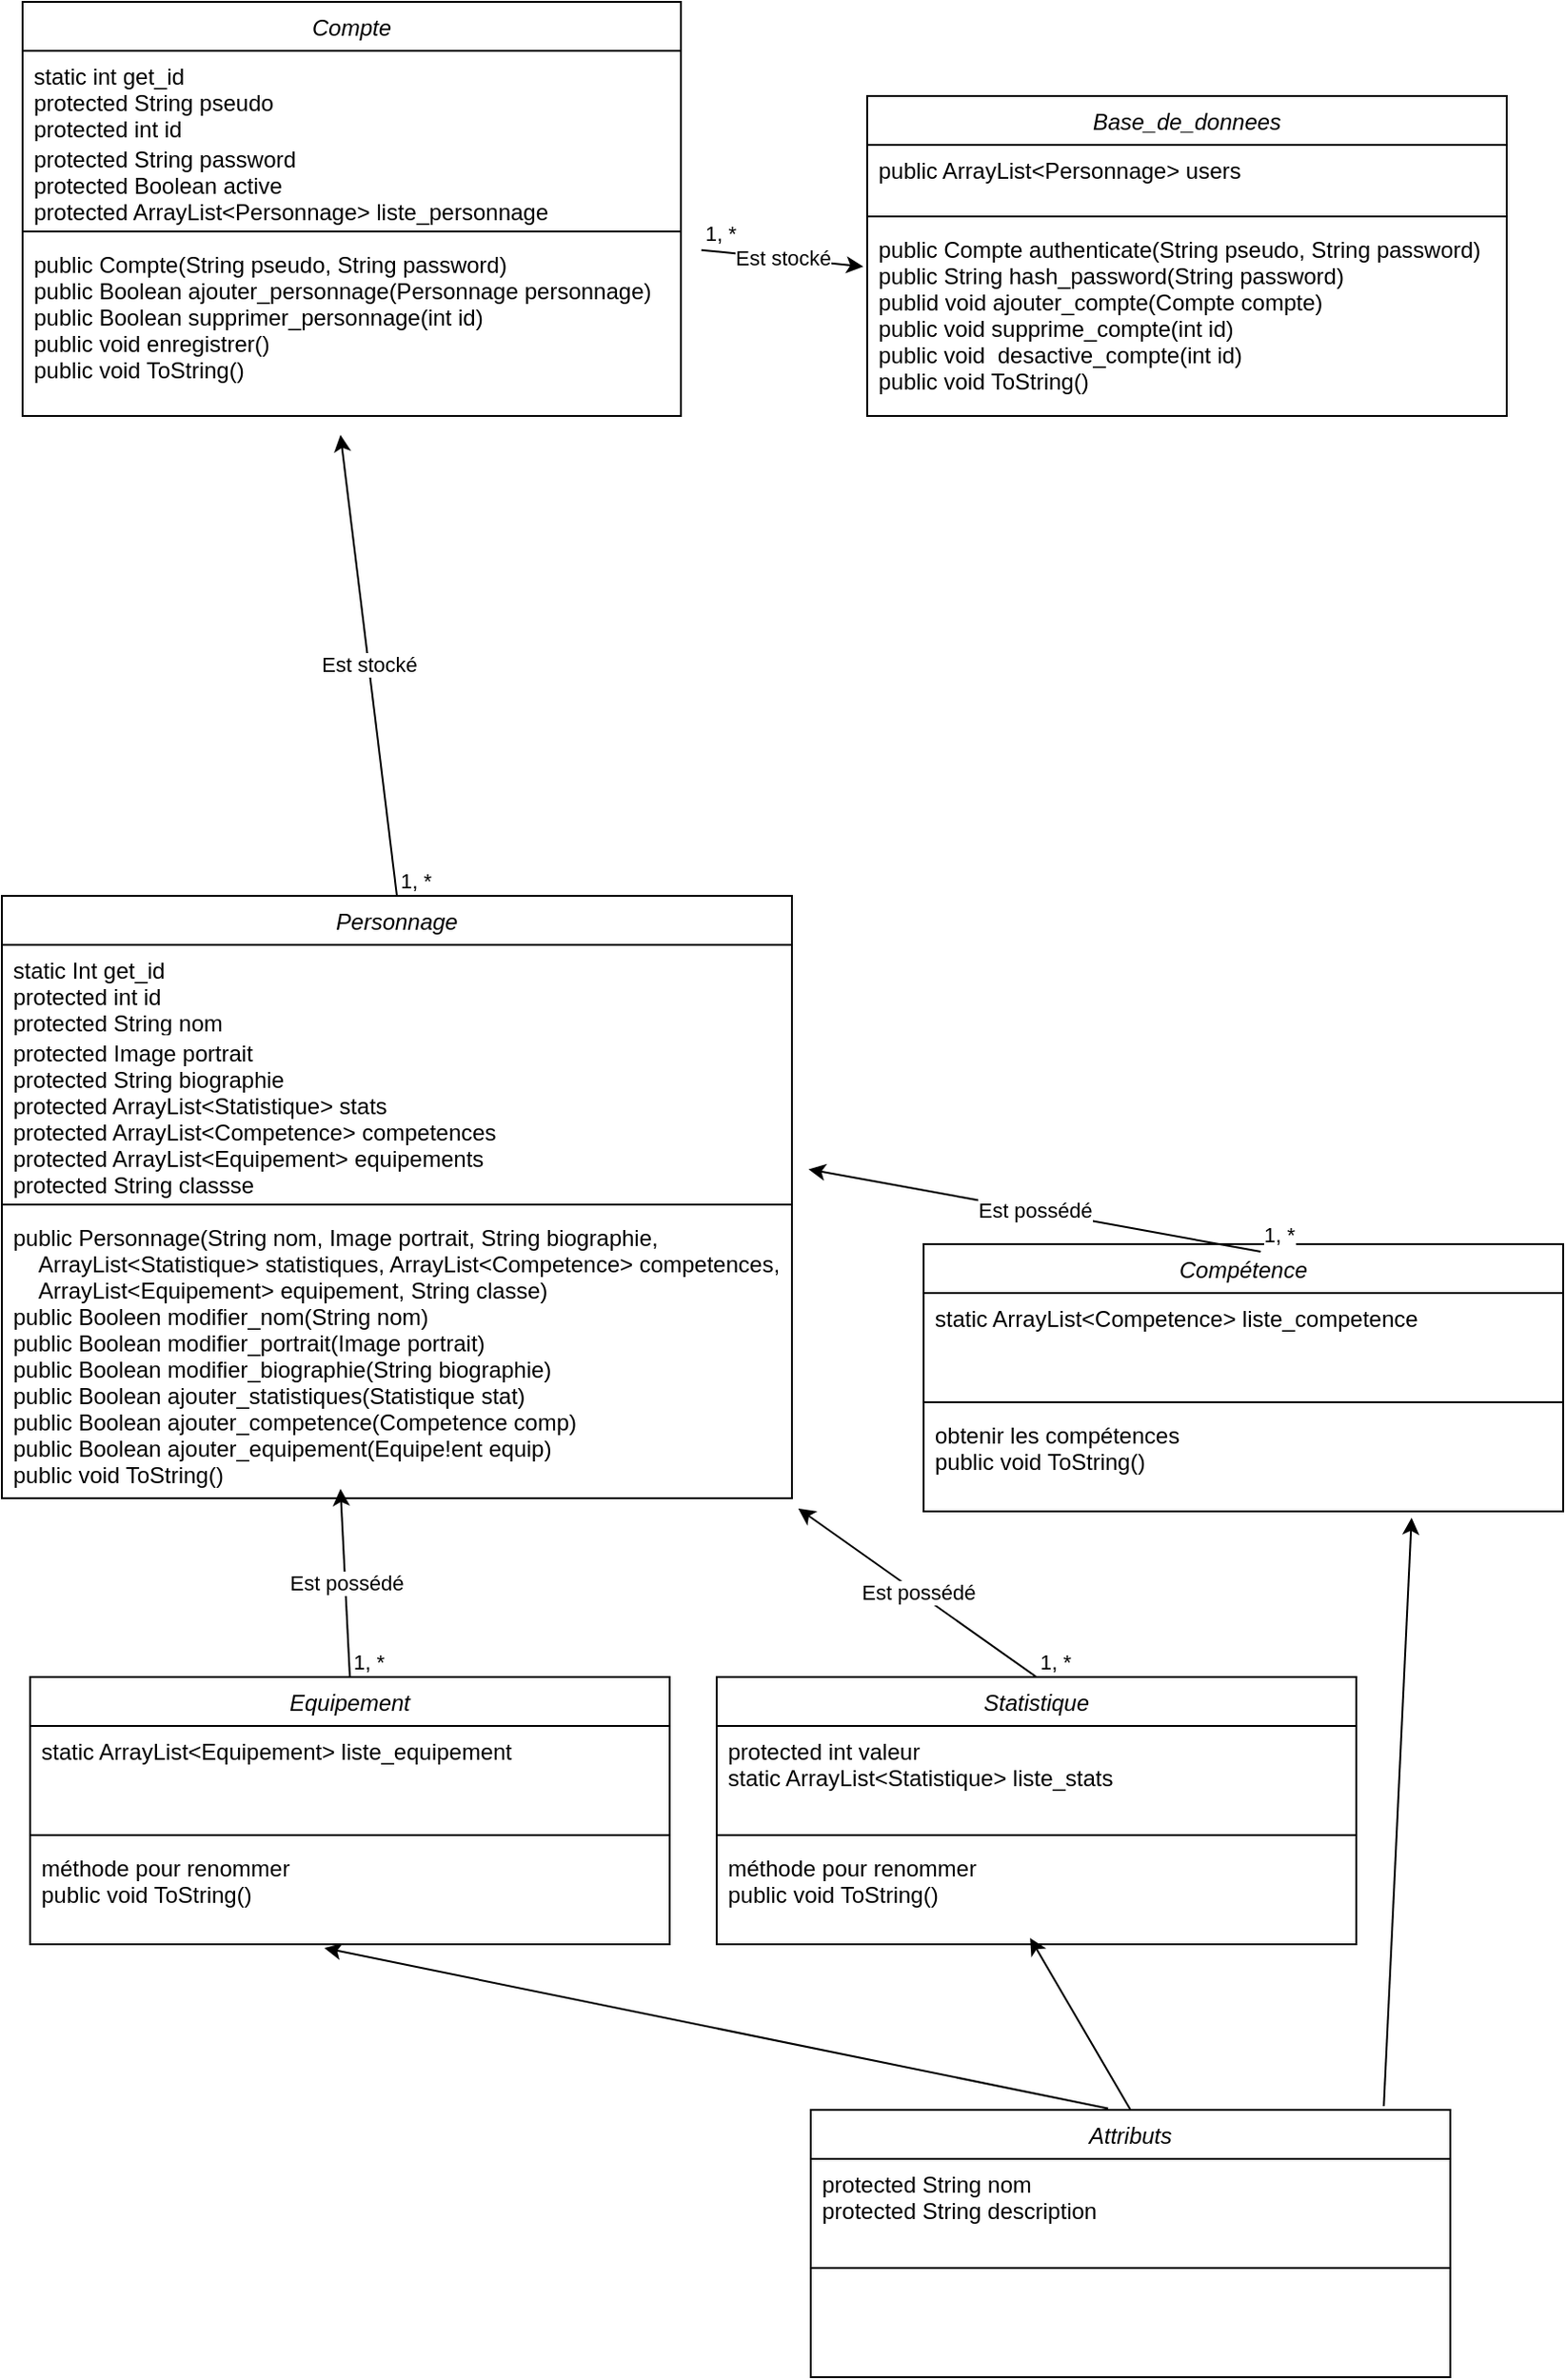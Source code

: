 <mxfile version="26.0.6">
  <diagram id="C5RBs43oDa-KdzZeNtuy" name="Page-1">
    <mxGraphModel dx="794" dy="420" grid="1" gridSize="10" guides="1" tooltips="1" connect="1" arrows="1" fold="1" page="1" pageScale="1" pageWidth="827" pageHeight="1169" math="0" shadow="0">
      <root>
        <mxCell id="WIyWlLk6GJQsqaUBKTNV-0" />
        <mxCell id="WIyWlLk6GJQsqaUBKTNV-1" parent="WIyWlLk6GJQsqaUBKTNV-0" />
        <mxCell id="zkfFHV4jXpPFQw0GAbJ--0" value="Compte" style="swimlane;fontStyle=2;align=center;verticalAlign=top;childLayout=stackLayout;horizontal=1;startSize=26;horizontalStack=0;resizeParent=1;resizeLast=0;collapsible=1;marginBottom=0;rounded=0;shadow=0;strokeWidth=1;" parent="WIyWlLk6GJQsqaUBKTNV-1" vertex="1">
          <mxGeometry x="21" y="110" width="350" height="220" as="geometry">
            <mxRectangle x="230" y="140" width="160" height="26" as="alternateBounds" />
          </mxGeometry>
        </mxCell>
        <mxCell id="zkfFHV4jXpPFQw0GAbJ--1" value="static int get_id&#xa;protected String pseudo&#xa;protected int id" style="text;align=left;verticalAlign=top;spacingLeft=4;spacingRight=4;overflow=hidden;rotatable=0;points=[[0,0.5],[1,0.5]];portConstraint=eastwest;" parent="zkfFHV4jXpPFQw0GAbJ--0" vertex="1">
          <mxGeometry y="26" width="350" height="44" as="geometry" />
        </mxCell>
        <mxCell id="zkfFHV4jXpPFQw0GAbJ--2" value="protected String password&#xa;protected Boolean active&#xa;protected ArrayList&lt;Personnage&gt; liste_personnage" style="text;align=left;verticalAlign=top;spacingLeft=4;spacingRight=4;overflow=hidden;rotatable=0;points=[[0,0.5],[1,0.5]];portConstraint=eastwest;rounded=0;shadow=0;html=0;" parent="zkfFHV4jXpPFQw0GAbJ--0" vertex="1">
          <mxGeometry y="70" width="350" height="48" as="geometry" />
        </mxCell>
        <mxCell id="zkfFHV4jXpPFQw0GAbJ--4" value="" style="line;html=1;strokeWidth=1;align=left;verticalAlign=middle;spacingTop=-1;spacingLeft=3;spacingRight=3;rotatable=0;labelPosition=right;points=[];portConstraint=eastwest;" parent="zkfFHV4jXpPFQw0GAbJ--0" vertex="1">
          <mxGeometry y="118" width="350" height="8" as="geometry" />
        </mxCell>
        <mxCell id="zkfFHV4jXpPFQw0GAbJ--5" value="public Compte(String pseudo, String password)&#xa;public Boolean ajouter_personnage(Personnage personnage)&#xa;public Boolean supprimer_personnage(int id)&#xa;public void enregistrer()&#xa;public void ToString()" style="text;align=left;verticalAlign=top;spacingLeft=4;spacingRight=4;overflow=hidden;rotatable=0;points=[[0,0.5],[1,0.5]];portConstraint=eastwest;" parent="zkfFHV4jXpPFQw0GAbJ--0" vertex="1">
          <mxGeometry y="126" width="350" height="76" as="geometry" />
        </mxCell>
        <mxCell id="w7G9YBBGKHnngfm891Rs-0" value="Base_de_donnees" style="swimlane;fontStyle=2;align=center;verticalAlign=top;childLayout=stackLayout;horizontal=1;startSize=26;horizontalStack=0;resizeParent=1;resizeLast=0;collapsible=1;marginBottom=0;rounded=0;shadow=0;strokeWidth=1;" parent="WIyWlLk6GJQsqaUBKTNV-1" vertex="1">
          <mxGeometry x="470" y="160" width="340" height="170" as="geometry">
            <mxRectangle x="230" y="140" width="160" height="26" as="alternateBounds" />
          </mxGeometry>
        </mxCell>
        <mxCell id="w7G9YBBGKHnngfm891Rs-1" value="public ArrayList&lt;Personnage&gt; users" style="text;align=left;verticalAlign=top;spacingLeft=4;spacingRight=4;overflow=hidden;rotatable=0;points=[[0,0.5],[1,0.5]];portConstraint=eastwest;" parent="w7G9YBBGKHnngfm891Rs-0" vertex="1">
          <mxGeometry y="26" width="340" height="34" as="geometry" />
        </mxCell>
        <mxCell id="w7G9YBBGKHnngfm891Rs-3" value="" style="line;html=1;strokeWidth=1;align=left;verticalAlign=middle;spacingTop=-1;spacingLeft=3;spacingRight=3;rotatable=0;labelPosition=right;points=[];portConstraint=eastwest;" parent="w7G9YBBGKHnngfm891Rs-0" vertex="1">
          <mxGeometry y="60" width="340" height="8" as="geometry" />
        </mxCell>
        <mxCell id="w7G9YBBGKHnngfm891Rs-5" value="public Compte authenticate(String pseudo, String password)&#xa;public String hash_password(String password)&#xa;publid void ajouter_compte(Compte compte)&#xa;public void supprime_compte(int id)&#xa;public void  desactive_compte(int id)&#xa;public void ToString()" style="text;align=left;verticalAlign=top;spacingLeft=4;spacingRight=4;overflow=hidden;rotatable=0;points=[[0,0.5],[1,0.5]];portConstraint=eastwest;" parent="w7G9YBBGKHnngfm891Rs-0" vertex="1">
          <mxGeometry y="68" width="340" height="102" as="geometry" />
        </mxCell>
        <mxCell id="w7G9YBBGKHnngfm891Rs-11" value="Personnage" style="swimlane;fontStyle=2;align=center;verticalAlign=top;childLayout=stackLayout;horizontal=1;startSize=26;horizontalStack=0;resizeParent=1;resizeLast=0;collapsible=1;marginBottom=0;rounded=0;shadow=0;strokeWidth=1;" parent="WIyWlLk6GJQsqaUBKTNV-1" vertex="1">
          <mxGeometry x="10" y="585" width="420" height="320" as="geometry">
            <mxRectangle x="230" y="140" width="160" height="26" as="alternateBounds" />
          </mxGeometry>
        </mxCell>
        <mxCell id="w7G9YBBGKHnngfm891Rs-12" value="static Int get_id&#xa;protected int id&#xa;protected String nom" style="text;align=left;verticalAlign=top;spacingLeft=4;spacingRight=4;overflow=hidden;rotatable=0;points=[[0,0.5],[1,0.5]];portConstraint=eastwest;" parent="w7G9YBBGKHnngfm891Rs-11" vertex="1">
          <mxGeometry y="26" width="420" height="44" as="geometry" />
        </mxCell>
        <mxCell id="w7G9YBBGKHnngfm891Rs-13" value="protected Image portrait&#xa;protected String biographie&#xa;protected ArrayList&lt;Statistique&gt; stats&#xa;protected ArrayList&lt;Competence&gt; competences&#xa;protected ArrayList&lt;Equipement&gt; equipements&#xa;protected String classse " style="text;align=left;verticalAlign=top;spacingLeft=4;spacingRight=4;overflow=hidden;rotatable=0;points=[[0,0.5],[1,0.5]];portConstraint=eastwest;rounded=0;shadow=0;html=0;" parent="w7G9YBBGKHnngfm891Rs-11" vertex="1">
          <mxGeometry y="70" width="420" height="90" as="geometry" />
        </mxCell>
        <mxCell id="w7G9YBBGKHnngfm891Rs-14" value="" style="line;html=1;strokeWidth=1;align=left;verticalAlign=middle;spacingTop=-1;spacingLeft=3;spacingRight=3;rotatable=0;labelPosition=right;points=[];portConstraint=eastwest;" parent="w7G9YBBGKHnngfm891Rs-11" vertex="1">
          <mxGeometry y="160" width="420" height="8" as="geometry" />
        </mxCell>
        <mxCell id="w7G9YBBGKHnngfm891Rs-15" value="public Personnage(String nom, Image portrait, String biographie,&#xa;    ArrayList&lt;Statistique&gt; statistiques, ArrayList&lt;Competence&gt; competences,&#xa;    ArrayList&lt;Equipement&gt; equipement, String classe)&#xa;public Booleen modifier_nom(String nom)&#xa;public Boolean modifier_portrait(Image portrait)&#xa;public Boolean modifier_biographie(String biographie)&#xa;public Boolean ajouter_statistiques(Statistique stat)&#xa;public Boolean ajouter_competence(Competence comp)&#xa;public Boolean ajouter_equipement(Equipe!ent equip)&#xa;public void ToString()" style="text;align=left;verticalAlign=top;spacingLeft=4;spacingRight=4;overflow=hidden;rotatable=0;points=[[0,0.5],[1,0.5]];portConstraint=eastwest;" parent="w7G9YBBGKHnngfm891Rs-11" vertex="1">
          <mxGeometry y="168" width="420" height="152" as="geometry" />
        </mxCell>
        <mxCell id="w7G9YBBGKHnngfm891Rs-20" value="Compétence" style="swimlane;fontStyle=2;align=center;verticalAlign=top;childLayout=stackLayout;horizontal=1;startSize=26;horizontalStack=0;resizeParent=1;resizeLast=0;collapsible=1;marginBottom=0;rounded=0;shadow=0;strokeWidth=1;" parent="WIyWlLk6GJQsqaUBKTNV-1" vertex="1">
          <mxGeometry x="500" y="770" width="340" height="142" as="geometry">
            <mxRectangle x="230" y="140" width="160" height="26" as="alternateBounds" />
          </mxGeometry>
        </mxCell>
        <mxCell id="w7G9YBBGKHnngfm891Rs-21" value="static ArrayList&lt;Competence&gt; liste_competence&#xa;" style="text;align=left;verticalAlign=top;spacingLeft=4;spacingRight=4;overflow=hidden;rotatable=0;points=[[0,0.5],[1,0.5]];portConstraint=eastwest;" parent="w7G9YBBGKHnngfm891Rs-20" vertex="1">
          <mxGeometry y="26" width="340" height="54" as="geometry" />
        </mxCell>
        <mxCell id="w7G9YBBGKHnngfm891Rs-22" value="" style="line;html=1;strokeWidth=1;align=left;verticalAlign=middle;spacingTop=-1;spacingLeft=3;spacingRight=3;rotatable=0;labelPosition=right;points=[];portConstraint=eastwest;" parent="w7G9YBBGKHnngfm891Rs-20" vertex="1">
          <mxGeometry y="80" width="340" height="8" as="geometry" />
        </mxCell>
        <mxCell id="w7G9YBBGKHnngfm891Rs-23" value="obtenir les compétences&#xa;public void ToString()" style="text;align=left;verticalAlign=top;spacingLeft=4;spacingRight=4;overflow=hidden;rotatable=0;points=[[0,0.5],[1,0.5]];portConstraint=eastwest;" parent="w7G9YBBGKHnngfm891Rs-20" vertex="1">
          <mxGeometry y="88" width="340" height="54" as="geometry" />
        </mxCell>
        <mxCell id="w7G9YBBGKHnngfm891Rs-24" value="Statistique" style="swimlane;fontStyle=2;align=center;verticalAlign=top;childLayout=stackLayout;horizontal=1;startSize=26;horizontalStack=0;resizeParent=1;resizeLast=0;collapsible=1;marginBottom=0;rounded=0;shadow=0;strokeWidth=1;" parent="WIyWlLk6GJQsqaUBKTNV-1" vertex="1">
          <mxGeometry x="390" y="1000" width="340" height="142" as="geometry">
            <mxRectangle x="230" y="140" width="160" height="26" as="alternateBounds" />
          </mxGeometry>
        </mxCell>
        <mxCell id="w7G9YBBGKHnngfm891Rs-25" value="protected int valeur&#xa;static ArrayList&lt;Statistique&gt; liste_stats" style="text;align=left;verticalAlign=top;spacingLeft=4;spacingRight=4;overflow=hidden;rotatable=0;points=[[0,0.5],[1,0.5]];portConstraint=eastwest;" parent="w7G9YBBGKHnngfm891Rs-24" vertex="1">
          <mxGeometry y="26" width="340" height="54" as="geometry" />
        </mxCell>
        <mxCell id="w7G9YBBGKHnngfm891Rs-26" value="" style="line;html=1;strokeWidth=1;align=left;verticalAlign=middle;spacingTop=-1;spacingLeft=3;spacingRight=3;rotatable=0;labelPosition=right;points=[];portConstraint=eastwest;" parent="w7G9YBBGKHnngfm891Rs-24" vertex="1">
          <mxGeometry y="80" width="340" height="8" as="geometry" />
        </mxCell>
        <mxCell id="w7G9YBBGKHnngfm891Rs-27" value="méthode pour renommer &#xa;public void ToString()" style="text;align=left;verticalAlign=top;spacingLeft=4;spacingRight=4;overflow=hidden;rotatable=0;points=[[0,0.5],[1,0.5]];portConstraint=eastwest;" parent="w7G9YBBGKHnngfm891Rs-24" vertex="1">
          <mxGeometry y="88" width="340" height="54" as="geometry" />
        </mxCell>
        <mxCell id="w7G9YBBGKHnngfm891Rs-33" value="Est stocké" style="endArrow=classic;html=1;rounded=0;exitX=1.031;exitY=0.077;exitDx=0;exitDy=0;exitPerimeter=0;entryX=-0.006;entryY=0.222;entryDx=0;entryDy=0;entryPerimeter=0;" parent="WIyWlLk6GJQsqaUBKTNV-1" source="zkfFHV4jXpPFQw0GAbJ--5" target="w7G9YBBGKHnngfm891Rs-5" edge="1">
          <mxGeometry relative="1" as="geometry">
            <mxPoint x="350" y="260" as="sourcePoint" />
            <mxPoint x="510" y="260" as="targetPoint" />
          </mxGeometry>
        </mxCell>
        <mxCell id="w7G9YBBGKHnngfm891Rs-35" value="1, *" style="edgeLabel;resizable=0;html=1;;align=left;verticalAlign=bottom;" parent="w7G9YBBGKHnngfm891Rs-33" connectable="0" vertex="1">
          <mxGeometry x="-1" relative="1" as="geometry" />
        </mxCell>
        <mxCell id="w7G9YBBGKHnngfm891Rs-36" value="&lt;div&gt;&lt;br&gt;&lt;/div&gt;&lt;div&gt;&lt;br&gt;&lt;/div&gt;" style="edgeLabel;resizable=0;html=1;;align=right;verticalAlign=bottom;" parent="w7G9YBBGKHnngfm891Rs-33" connectable="0" vertex="1">
          <mxGeometry x="1" relative="1" as="geometry" />
        </mxCell>
        <mxCell id="w7G9YBBGKHnngfm891Rs-43" value="Est stocké" style="endArrow=classic;html=1;rounded=0;exitX=0.5;exitY=0;exitDx=0;exitDy=0;" parent="WIyWlLk6GJQsqaUBKTNV-1" source="w7G9YBBGKHnngfm891Rs-11" edge="1">
          <mxGeometry relative="1" as="geometry">
            <mxPoint x="70" y="463" as="sourcePoint" />
            <mxPoint x="190" y="340" as="targetPoint" />
          </mxGeometry>
        </mxCell>
        <mxCell id="w7G9YBBGKHnngfm891Rs-45" value="1, *" style="edgeLabel;resizable=0;html=1;;align=left;verticalAlign=bottom;" parent="w7G9YBBGKHnngfm891Rs-43" connectable="0" vertex="1">
          <mxGeometry x="-1" relative="1" as="geometry" />
        </mxCell>
        <mxCell id="w7G9YBBGKHnngfm891Rs-46" value="&lt;div&gt;&lt;br&gt;&lt;/div&gt;&lt;div&gt;&lt;br&gt;&lt;/div&gt;" style="edgeLabel;resizable=0;html=1;;align=right;verticalAlign=bottom;" parent="w7G9YBBGKHnngfm891Rs-43" connectable="0" vertex="1">
          <mxGeometry x="1" relative="1" as="geometry" />
        </mxCell>
        <mxCell id="w7G9YBBGKHnngfm891Rs-47" value="Est possédé" style="endArrow=classic;html=1;rounded=0;exitX=0.5;exitY=0;exitDx=0;exitDy=0;" parent="WIyWlLk6GJQsqaUBKTNV-1" edge="1" source="935bphfF8JFD43UFjBDH-9">
          <mxGeometry relative="1" as="geometry">
            <mxPoint x="220" y="970" as="sourcePoint" />
            <mxPoint x="190" y="900" as="targetPoint" />
          </mxGeometry>
        </mxCell>
        <mxCell id="w7G9YBBGKHnngfm891Rs-48" value="1, *" style="edgeLabel;resizable=0;html=1;;align=left;verticalAlign=bottom;" parent="w7G9YBBGKHnngfm891Rs-47" connectable="0" vertex="1">
          <mxGeometry x="-1" relative="1" as="geometry" />
        </mxCell>
        <mxCell id="w7G9YBBGKHnngfm891Rs-49" value="&lt;div&gt;&lt;br&gt;&lt;/div&gt;&lt;div&gt;&lt;br&gt;&lt;/div&gt;" style="edgeLabel;resizable=0;html=1;;align=right;verticalAlign=bottom;" parent="w7G9YBBGKHnngfm891Rs-47" connectable="0" vertex="1">
          <mxGeometry x="1" relative="1" as="geometry" />
        </mxCell>
        <mxCell id="w7G9YBBGKHnngfm891Rs-53" value="Est possédé" style="endArrow=classic;html=1;rounded=0;exitX=0.527;exitY=0.028;exitDx=0;exitDy=0;entryX=1.021;entryY=0.836;entryDx=0;entryDy=0;entryPerimeter=0;exitPerimeter=0;" parent="WIyWlLk6GJQsqaUBKTNV-1" target="w7G9YBBGKHnngfm891Rs-13" edge="1" source="w7G9YBBGKHnngfm891Rs-20">
          <mxGeometry relative="1" as="geometry">
            <mxPoint x="487" y="740" as="sourcePoint" />
            <mxPoint x="457" y="620" as="targetPoint" />
          </mxGeometry>
        </mxCell>
        <mxCell id="w7G9YBBGKHnngfm891Rs-54" value="1, *" style="edgeLabel;resizable=0;html=1;;align=left;verticalAlign=bottom;" parent="w7G9YBBGKHnngfm891Rs-53" connectable="0" vertex="1">
          <mxGeometry x="-1" relative="1" as="geometry" />
        </mxCell>
        <mxCell id="w7G9YBBGKHnngfm891Rs-55" value="&lt;div&gt;&lt;br&gt;&lt;/div&gt;&lt;div&gt;&lt;br&gt;&lt;/div&gt;" style="edgeLabel;resizable=0;html=1;;align=right;verticalAlign=bottom;" parent="w7G9YBBGKHnngfm891Rs-53" connectable="0" vertex="1">
          <mxGeometry x="1" relative="1" as="geometry" />
        </mxCell>
        <mxCell id="w7G9YBBGKHnngfm891Rs-56" value="Est possédé" style="endArrow=classic;html=1;rounded=0;exitX=0.5;exitY=0;exitDx=0;exitDy=0;entryX=1.008;entryY=1.036;entryDx=0;entryDy=0;entryPerimeter=0;" parent="WIyWlLk6GJQsqaUBKTNV-1" target="w7G9YBBGKHnngfm891Rs-15" edge="1" source="w7G9YBBGKHnngfm891Rs-24">
          <mxGeometry relative="1" as="geometry">
            <mxPoint x="680" y="911" as="sourcePoint" />
            <mxPoint x="650" y="791" as="targetPoint" />
          </mxGeometry>
        </mxCell>
        <mxCell id="w7G9YBBGKHnngfm891Rs-57" value="1, *" style="edgeLabel;resizable=0;html=1;;align=left;verticalAlign=bottom;" parent="w7G9YBBGKHnngfm891Rs-56" connectable="0" vertex="1">
          <mxGeometry x="-1" relative="1" as="geometry" />
        </mxCell>
        <mxCell id="w7G9YBBGKHnngfm891Rs-58" value="&lt;div&gt;&lt;br&gt;&lt;/div&gt;&lt;div&gt;&lt;br&gt;&lt;/div&gt;" style="edgeLabel;resizable=0;html=1;;align=right;verticalAlign=bottom;" parent="w7G9YBBGKHnngfm891Rs-56" connectable="0" vertex="1">
          <mxGeometry x="1" relative="1" as="geometry" />
        </mxCell>
        <mxCell id="935bphfF8JFD43UFjBDH-5" value="Attributs" style="swimlane;fontStyle=2;align=center;verticalAlign=top;childLayout=stackLayout;horizontal=1;startSize=26;horizontalStack=0;resizeParent=1;resizeLast=0;collapsible=1;marginBottom=0;rounded=0;shadow=0;strokeWidth=1;" vertex="1" parent="WIyWlLk6GJQsqaUBKTNV-1">
          <mxGeometry x="440" y="1230" width="340" height="142" as="geometry">
            <mxRectangle x="230" y="140" width="160" height="26" as="alternateBounds" />
          </mxGeometry>
        </mxCell>
        <mxCell id="935bphfF8JFD43UFjBDH-6" value="protected String nom&#xa;protected String description" style="text;align=left;verticalAlign=top;spacingLeft=4;spacingRight=4;overflow=hidden;rotatable=0;points=[[0,0.5],[1,0.5]];portConstraint=eastwest;" vertex="1" parent="935bphfF8JFD43UFjBDH-5">
          <mxGeometry y="26" width="340" height="54" as="geometry" />
        </mxCell>
        <mxCell id="935bphfF8JFD43UFjBDH-7" value="" style="line;html=1;strokeWidth=1;align=left;verticalAlign=middle;spacingTop=-1;spacingLeft=3;spacingRight=3;rotatable=0;labelPosition=right;points=[];portConstraint=eastwest;" vertex="1" parent="935bphfF8JFD43UFjBDH-5">
          <mxGeometry y="80" width="340" height="8" as="geometry" />
        </mxCell>
        <mxCell id="935bphfF8JFD43UFjBDH-9" value="Equipement" style="swimlane;fontStyle=2;align=center;verticalAlign=top;childLayout=stackLayout;horizontal=1;startSize=26;horizontalStack=0;resizeParent=1;resizeLast=0;collapsible=1;marginBottom=0;rounded=0;shadow=0;strokeWidth=1;" vertex="1" parent="WIyWlLk6GJQsqaUBKTNV-1">
          <mxGeometry x="25" y="1000" width="340" height="142" as="geometry">
            <mxRectangle x="230" y="140" width="160" height="26" as="alternateBounds" />
          </mxGeometry>
        </mxCell>
        <mxCell id="935bphfF8JFD43UFjBDH-10" value="static ArrayList&lt;Equipement&gt; liste_equipement" style="text;align=left;verticalAlign=top;spacingLeft=4;spacingRight=4;overflow=hidden;rotatable=0;points=[[0,0.5],[1,0.5]];portConstraint=eastwest;" vertex="1" parent="935bphfF8JFD43UFjBDH-9">
          <mxGeometry y="26" width="340" height="54" as="geometry" />
        </mxCell>
        <mxCell id="935bphfF8JFD43UFjBDH-11" value="" style="line;html=1;strokeWidth=1;align=left;verticalAlign=middle;spacingTop=-1;spacingLeft=3;spacingRight=3;rotatable=0;labelPosition=right;points=[];portConstraint=eastwest;" vertex="1" parent="935bphfF8JFD43UFjBDH-9">
          <mxGeometry y="80" width="340" height="8" as="geometry" />
        </mxCell>
        <mxCell id="935bphfF8JFD43UFjBDH-12" value="méthode pour renommer &#xa;public void ToString()" style="text;align=left;verticalAlign=top;spacingLeft=4;spacingRight=4;overflow=hidden;rotatable=0;points=[[0,0.5],[1,0.5]];portConstraint=eastwest;" vertex="1" parent="935bphfF8JFD43UFjBDH-9">
          <mxGeometry y="88" width="340" height="54" as="geometry" />
        </mxCell>
        <mxCell id="935bphfF8JFD43UFjBDH-13" value="" style="endArrow=classic;html=1;rounded=0;exitX=0.465;exitY=-0.005;exitDx=0;exitDy=0;exitPerimeter=0;entryX=0.46;entryY=1.037;entryDx=0;entryDy=0;entryPerimeter=0;" edge="1" parent="WIyWlLk6GJQsqaUBKTNV-1" source="935bphfF8JFD43UFjBDH-5" target="935bphfF8JFD43UFjBDH-12">
          <mxGeometry width="50" height="50" relative="1" as="geometry">
            <mxPoint x="480" y="1140" as="sourcePoint" />
            <mxPoint x="530" y="1090" as="targetPoint" />
          </mxGeometry>
        </mxCell>
        <mxCell id="935bphfF8JFD43UFjBDH-14" value="" style="endArrow=classic;html=1;rounded=0;exitX=0.5;exitY=0;exitDx=0;exitDy=0;entryX=0.49;entryY=0.938;entryDx=0;entryDy=0;entryPerimeter=0;" edge="1" parent="WIyWlLk6GJQsqaUBKTNV-1" source="935bphfF8JFD43UFjBDH-5" target="w7G9YBBGKHnngfm891Rs-27">
          <mxGeometry width="50" height="50" relative="1" as="geometry">
            <mxPoint x="608" y="1239" as="sourcePoint" />
            <mxPoint x="191" y="1154" as="targetPoint" />
          </mxGeometry>
        </mxCell>
        <mxCell id="935bphfF8JFD43UFjBDH-15" value="" style="endArrow=classic;html=1;rounded=0;exitX=0.896;exitY=-0.014;exitDx=0;exitDy=0;entryX=0.763;entryY=1.062;entryDx=0;entryDy=0;entryPerimeter=0;exitPerimeter=0;" edge="1" parent="WIyWlLk6GJQsqaUBKTNV-1" source="935bphfF8JFD43UFjBDH-5" target="w7G9YBBGKHnngfm891Rs-23">
          <mxGeometry width="50" height="50" relative="1" as="geometry">
            <mxPoint x="618" y="1249" as="sourcePoint" />
            <mxPoint x="201" y="1164" as="targetPoint" />
          </mxGeometry>
        </mxCell>
      </root>
    </mxGraphModel>
  </diagram>
</mxfile>
